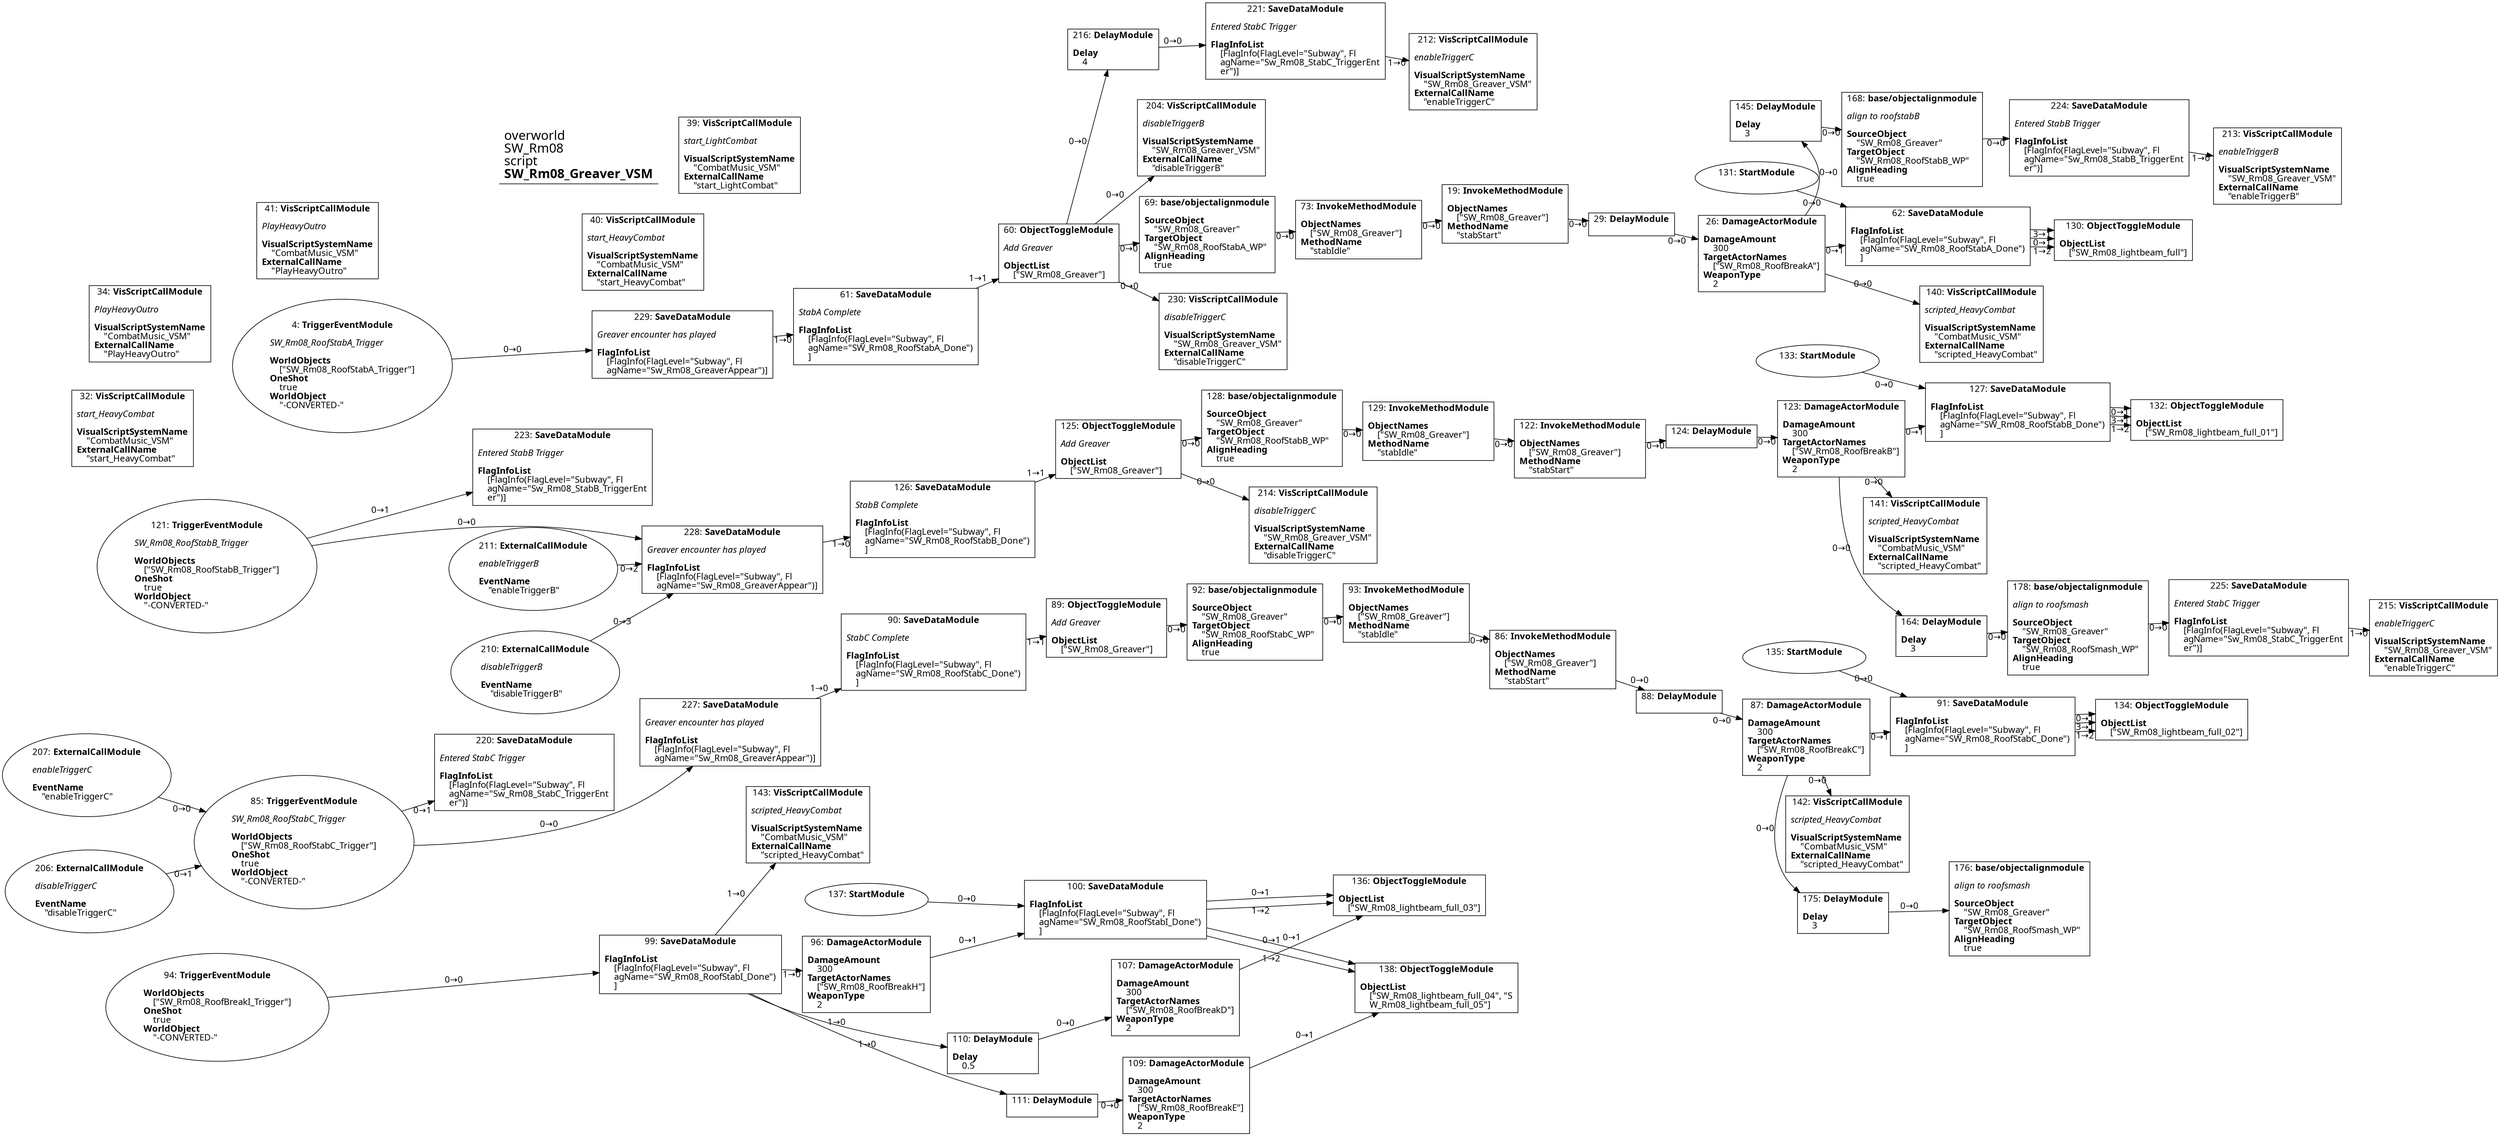 digraph {
    layout = fdp;
    overlap = prism;
    sep = "+16";
    splines = spline;

    node [ shape = box ];

    graph [ fontname = "Segoe UI" ];
    node [ fontname = "Segoe UI" ];
    edge [ fontname = "Segoe UI" ];

    4 [ label = <4: <b>TriggerEventModule</b><br/><br/><i>SW_Rm08_RoofStabA_Trigger<br align="left"/></i><br align="left"/><b>WorldObjects</b><br align="left"/>    [&quot;SW_Rm08_RoofStabA_Trigger&quot;]<br align="left"/><b>OneShot</b><br align="left"/>    true<br align="left"/><b>WorldObject</b><br align="left"/>    &quot;-CONVERTED-&quot;<br align="left"/>> ];
    4 [ shape = oval ]
    4 [ pos = "-0.388,0.19000001!" ];
    4 -> 229 [ label = "0→0" ];

    19 [ label = <19: <b>InvokeMethodModule</b><br/><br/><b>ObjectNames</b><br align="left"/>    [&quot;SW_Rm08_Greaver&quot;]<br align="left"/><b>MethodName</b><br align="left"/>    &quot;stabStart&quot;<br align="left"/>> ];
    19 [ pos = "1.396,0.19000001!" ];
    19 -> 29 [ label = "0→0" ];

    26 [ label = <26: <b>DamageActorModule</b><br/><br/><b>DamageAmount</b><br align="left"/>    300<br align="left"/><b>TargetActorNames</b><br align="left"/>    [&quot;SW_Rm08_RoofBreakA&quot;]<br align="left"/><b>WeaponType</b><br align="left"/>    2<br align="left"/>> ];
    26 [ pos = "1.746,0.19000001!" ];
    26 -> 62 [ label = "0→1" ];
    26 -> 140 [ label = "0→0" ];
    26 -> 145 [ label = "0→0" ];

    29 [ label = <29: <b>DelayModule</b><br/><br/>> ];
    29 [ pos = "1.5970001,0.19000001!" ];
    29 -> 26 [ label = "0→0" ];

    32 [ label = <32: <b>VisScriptCallModule</b><br/><br/><i>start_HeavyCombat<br align="left"/></i><br align="left"/><b>VisualScriptSystemName</b><br align="left"/>    &quot;CombatMusic_VSM&quot;<br align="left"/><b>ExternalCallName</b><br align="left"/>    &quot;start_HeavyCombat&quot;<br align="left"/>> ];
    32 [ pos = "-0.63900006,0.25500003!" ];

    34 [ label = <34: <b>VisScriptCallModule</b><br/><br/><i>PlayHeavyOutro<br align="left"/></i><br align="left"/><b>VisualScriptSystemName</b><br align="left"/>    &quot;CombatMusic_VSM&quot;<br align="left"/><b>ExternalCallName</b><br align="left"/>    &quot;PlayHeavyOutro&quot;<br align="left"/>> ];
    34 [ pos = "-0.64100003,0.34500003!" ];

    39 [ label = <39: <b>VisScriptCallModule</b><br/><br/><i>start_LightCombat<br align="left"/></i><br align="left"/><b>VisualScriptSystemName</b><br align="left"/>    &quot;CombatMusic_VSM&quot;<br align="left"/><b>ExternalCallName</b><br align="left"/>    &quot;start_LightCombat&quot;<br align="left"/>> ];
    39 [ pos = "-0.64000005,0.609!" ];

    40 [ label = <40: <b>VisScriptCallModule</b><br/><br/><i>start_HeavyCombat<br align="left"/></i><br align="left"/><b>VisualScriptSystemName</b><br align="left"/>    &quot;CombatMusic_VSM&quot;<br align="left"/><b>ExternalCallName</b><br align="left"/>    &quot;start_HeavyCombat&quot;<br align="left"/>> ];
    40 [ pos = "-0.63900006,0.52500004!" ];

    41 [ label = <41: <b>VisScriptCallModule</b><br/><br/><i>PlayHeavyOutro<br align="left"/></i><br align="left"/><b>VisualScriptSystemName</b><br align="left"/>    &quot;CombatMusic_VSM&quot;<br align="left"/><b>ExternalCallName</b><br align="left"/>    &quot;PlayHeavyOutro&quot;<br align="left"/>> ];
    41 [ pos = "-0.646,0.439!" ];

    60 [ label = <60: <b>ObjectToggleModule</b><br/><br/><i>Add Greaver<br align="left"/></i><br align="left"/><b>ObjectList</b><br align="left"/>    [&quot;SW_Rm08_Greaver&quot;]<br align="left"/>> ];
    60 [ pos = "0.68,0.19000001!" ];
    60 -> 69 [ label = "0→0" ];
    60 -> 204 [ label = "0→0" ];
    60 -> 216 [ label = "0→0" ];
    60 -> 230 [ label = "0→0" ];

    61 [ label = <61: <b>SaveDataModule</b><br/><br/><i>StabA Complete<br align="left"/></i><br align="left"/><b>FlagInfoList</b><br align="left"/>    [FlagInfo(FlagLevel=&quot;Subway&quot;, Fl<br align="left"/>    agName=&quot;SW_Rm08_RoofStabA_Done&quot;)<br align="left"/>    ]<br align="left"/>> ];
    61 [ pos = "0.425,0.19000001!" ];
    61 -> 60 [ label = "1→1" ];

    62 [ label = <62: <b>SaveDataModule</b><br/><br/><b>FlagInfoList</b><br align="left"/>    [FlagInfo(FlagLevel=&quot;Subway&quot;, Fl<br align="left"/>    agName=&quot;SW_Rm08_RoofStabA_Done&quot;)<br align="left"/>    ]<br align="left"/>> ];
    62 [ pos = "1.9490001,0.21300001!" ];
    62 -> 130 [ label = "3→1" ];
    62 -> 130 [ label = "1→2" ];
    62 -> 130 [ label = "0→1" ];

    69 [ label = <69: <b>base/objectalignmodule</b><br/><br/><b>SourceObject</b><br align="left"/>    &quot;SW_Rm08_Greaver&quot;<br align="left"/><b>TargetObject</b><br align="left"/>    &quot;SW_Rm08_RoofStabA_WP&quot;<br align="left"/><b>AlignHeading</b><br align="left"/>    true<br align="left"/>> ];
    69 [ pos = "0.92700005,0.19000001!" ];
    69 -> 73 [ label = "0→0" ];

    73 [ label = <73: <b>InvokeMethodModule</b><br/><br/><b>ObjectNames</b><br align="left"/>    [&quot;SW_Rm08_Greaver&quot;]<br align="left"/><b>MethodName</b><br align="left"/>    &quot;stabIdle&quot;<br align="left"/>> ];
    73 [ pos = "1.1320001,0.19000001!" ];
    73 -> 19 [ label = "0→0" ];

    85 [ label = <85: <b>TriggerEventModule</b><br/><br/><i>SW_Rm08_RoofStabC_Trigger<br align="left"/></i><br align="left"/><b>WorldObjects</b><br align="left"/>    [&quot;SW_Rm08_RoofStabC_Trigger&quot;]<br align="left"/><b>OneShot</b><br align="left"/>    true<br align="left"/><b>WorldObject</b><br align="left"/>    &quot;-CONVERTED-&quot;<br align="left"/>> ];
    85 [ shape = oval ]
    85 [ pos = "-0.38700002,-0.81600004!" ];
    85 -> 220 [ label = "0→1" ];
    85 -> 227 [ label = "0→0" ];

    86 [ label = <86: <b>InvokeMethodModule</b><br/><br/><b>ObjectNames</b><br align="left"/>    [&quot;SW_Rm08_Greaver&quot;]<br align="left"/><b>MethodName</b><br align="left"/>    &quot;stabStart&quot;<br align="left"/>> ];
    86 [ pos = "1.35,-0.80300003!" ];
    86 -> 88 [ label = "0→0" ];

    87 [ label = <87: <b>DamageActorModule</b><br/><br/><b>DamageAmount</b><br align="left"/>    300<br align="left"/><b>TargetActorNames</b><br align="left"/>    [&quot;SW_Rm08_RoofBreakC&quot;]<br align="left"/><b>WeaponType</b><br align="left"/>    2<br align="left"/>> ];
    87 [ pos = "1.7,-0.80300003!" ];
    87 -> 91 [ label = "0→1" ];
    87 -> 142 [ label = "0→0" ];
    87 -> 175 [ label = "0→0" ];

    88 [ label = <88: <b>DelayModule</b><br/><br/>> ];
    88 [ pos = "1.552,-0.80300003!" ];
    88 -> 87 [ label = "0→0" ];

    89 [ label = <89: <b>ObjectToggleModule</b><br/><br/><i>Add Greaver<br align="left"/></i><br align="left"/><b>ObjectList</b><br align="left"/>    [&quot;SW_Rm08_Greaver&quot;]<br align="left"/>> ];
    89 [ pos = "0.66400003,-0.80300003!" ];
    89 -> 92 [ label = "0→0" ];

    90 [ label = <90: <b>SaveDataModule</b><br/><br/><i>StabC Complete<br align="left"/></i><br align="left"/><b>FlagInfoList</b><br align="left"/>    [FlagInfo(FlagLevel=&quot;Subway&quot;, Fl<br align="left"/>    agName=&quot;SW_Rm08_RoofStabC_Done&quot;)<br align="left"/>    ]<br align="left"/>> ];
    90 [ pos = "0.384,-0.80200005!" ];
    90 -> 89 [ label = "1→1" ];

    91 [ label = <91: <b>SaveDataModule</b><br/><br/><b>FlagInfoList</b><br align="left"/>    [FlagInfo(FlagLevel=&quot;Subway&quot;, Fl<br align="left"/>    agName=&quot;SW_Rm08_RoofStabC_Done&quot;)<br align="left"/>    ]<br align="left"/>> ];
    91 [ pos = "1.9030001,-0.78000003!" ];
    91 -> 134 [ label = "0→1" ];
    91 -> 134 [ label = "1→2" ];
    91 -> 134 [ label = "3→1" ];

    92 [ label = <92: <b>base/objectalignmodule</b><br/><br/><b>SourceObject</b><br align="left"/>    &quot;SW_Rm08_Greaver&quot;<br align="left"/><b>TargetObject</b><br align="left"/>    &quot;SW_Rm08_RoofStabC_WP&quot;<br align="left"/><b>AlignHeading</b><br align="left"/>    true<br align="left"/>> ];
    92 [ pos = "0.93000007,-0.80300003!" ];
    92 -> 93 [ label = "0→0" ];

    93 [ label = <93: <b>InvokeMethodModule</b><br/><br/><b>ObjectNames</b><br align="left"/>    [&quot;SW_Rm08_Greaver&quot;]<br align="left"/><b>MethodName</b><br align="left"/>    &quot;stabIdle&quot;<br align="left"/>> ];
    93 [ pos = "1.128,-0.80300003!" ];
    93 -> 86 [ label = "0→0" ];

    94 [ label = <94: <b>TriggerEventModule</b><br/><br/><b>WorldObjects</b><br align="left"/>    [&quot;SW_Rm08_RoofBreakI_Trigger&quot;]<br align="left"/><b>OneShot</b><br align="left"/>    true<br align="left"/><b>WorldObject</b><br align="left"/>    &quot;-CONVERTED-&quot;<br align="left"/>> ];
    94 [ shape = oval ]
    94 [ pos = "-0.393,-1.2390001!" ];
    94 -> 99 [ label = "0→0" ];

    96 [ label = <96: <b>DamageActorModule</b><br/><br/><b>DamageAmount</b><br align="left"/>    300<br align="left"/><b>TargetActorNames</b><br align="left"/>    [&quot;SW_Rm08_RoofBreakH&quot;]<br align="left"/><b>WeaponType</b><br align="left"/>    2<br align="left"/>> ];
    96 [ pos = "0.082,-1.2620001!" ];
    96 -> 100 [ label = "0→1" ];

    99 [ label = <99: <b>SaveDataModule</b><br/><br/><b>FlagInfoList</b><br align="left"/>    [FlagInfo(FlagLevel=&quot;Subway&quot;, Fl<br align="left"/>    agName=&quot;SW_Rm08_RoofStabI_Done&quot;)<br align="left"/>    ]<br align="left"/>> ];
    99 [ pos = "-0.13000001,-1.2390001!" ];
    99 -> 110 [ label = "1→0" ];
    99 -> 111 [ label = "1→0" ];
    99 -> 96 [ label = "1→0" ];
    99 -> 143 [ label = "1→0" ];

    100 [ label = <100: <b>SaveDataModule</b><br/><br/><b>FlagInfoList</b><br align="left"/>    [FlagInfo(FlagLevel=&quot;Subway&quot;, Fl<br align="left"/>    agName=&quot;SW_Rm08_RoofStabI_Done&quot;)<br align="left"/>    ]<br align="left"/>> ];
    100 [ pos = "0.28500003,-1.2390001!" ];
    100 -> 136 [ label = "0→1" ];
    100 -> 138 [ label = "0→1" ];
    100 -> 136 [ label = "1→2" ];
    100 -> 138 [ label = "1→2" ];

    107 [ label = <107: <b>DamageActorModule</b><br/><br/><b>DamageAmount</b><br align="left"/>    300<br align="left"/><b>TargetActorNames</b><br align="left"/>    [&quot;SW_Rm08_RoofBreakD&quot;]<br align="left"/><b>WeaponType</b><br align="left"/>    2<br align="left"/>> ];
    107 [ pos = "0.28100002,-1.409!" ];
    107 -> 136 [ label = "0→1" ];

    109 [ label = <109: <b>DamageActorModule</b><br/><br/><b>DamageAmount</b><br align="left"/>    300<br align="left"/><b>TargetActorNames</b><br align="left"/>    [&quot;SW_Rm08_RoofBreakE&quot;]<br align="left"/><b>WeaponType</b><br align="left"/>    2<br align="left"/>> ];
    109 [ pos = "0.284,-1.562!" ];
    109 -> 138 [ label = "0→1" ];

    110 [ label = <110: <b>DelayModule</b><br/><br/><b>Delay</b><br align="left"/>    0.5<br align="left"/>> ];
    110 [ pos = "0.116000004,-1.409!" ];
    110 -> 107 [ label = "0→0" ];

    111 [ label = <111: <b>DelayModule</b><br/><br/>> ];
    111 [ pos = "0.11800001,-1.562!" ];
    111 -> 109 [ label = "0→0" ];

    121 [ label = <121: <b>TriggerEventModule</b><br/><br/><i>SW_Rm08_RoofStabB_Trigger<br align="left"/></i><br align="left"/><b>WorldObjects</b><br align="left"/>    [&quot;SW_Rm08_RoofStabB_Trigger&quot;]<br align="left"/><b>OneShot</b><br align="left"/>    true<br align="left"/><b>WorldObject</b><br align="left"/>    &quot;-CONVERTED-&quot;<br align="left"/>> ];
    121 [ shape = oval ]
    121 [ pos = "-0.374,-0.245!" ];
    121 -> 223 [ label = "0→1" ];
    121 -> 228 [ label = "0→0" ];

    122 [ label = <122: <b>InvokeMethodModule</b><br/><br/><b>ObjectNames</b><br align="left"/>    [&quot;SW_Rm08_Greaver&quot;]<br align="left"/><b>MethodName</b><br align="left"/>    &quot;stabStart&quot;<br align="left"/>> ];
    122 [ pos = "1.353,-0.245!" ];
    122 -> 124 [ label = "0→0" ];

    123 [ label = <123: <b>DamageActorModule</b><br/><br/><b>DamageAmount</b><br align="left"/>    300<br align="left"/><b>TargetActorNames</b><br align="left"/>    [&quot;SW_Rm08_RoofBreakB&quot;]<br align="left"/><b>WeaponType</b><br align="left"/>    2<br align="left"/>> ];
    123 [ pos = "1.7030001,-0.245!" ];
    123 -> 127 [ label = "0→1" ];
    123 -> 141 [ label = "0→0" ];
    123 -> 164 [ label = "0→0" ];

    124 [ label = <124: <b>DelayModule</b><br/><br/>> ];
    124 [ pos = "1.5550001,-0.245!" ];
    124 -> 123 [ label = "0→0" ];

    125 [ label = <125: <b>ObjectToggleModule</b><br/><br/><i>Add Greaver<br align="left"/></i><br align="left"/><b>ObjectList</b><br align="left"/>    [&quot;SW_Rm08_Greaver&quot;]<br align="left"/>> ];
    125 [ pos = "0.68,-0.245!" ];
    125 -> 128 [ label = "0→0" ];
    125 -> 214 [ label = "0→0" ];

    126 [ label = <126: <b>SaveDataModule</b><br/><br/><i>StabB Complete<br align="left"/></i><br align="left"/><b>FlagInfoList</b><br align="left"/>    [FlagInfo(FlagLevel=&quot;Subway&quot;, Fl<br align="left"/>    agName=&quot;SW_Rm08_RoofStabB_Done&quot;)<br align="left"/>    ]<br align="left"/>> ];
    126 [ pos = "0.42000002,-0.245!" ];
    126 -> 125 [ label = "1→1" ];

    127 [ label = <127: <b>SaveDataModule</b><br/><br/><b>FlagInfoList</b><br align="left"/>    [FlagInfo(FlagLevel=&quot;Subway&quot;, Fl<br align="left"/>    agName=&quot;SW_Rm08_RoofStabB_Done&quot;)<br align="left"/>    ]<br align="left"/>> ];
    127 [ pos = "1.9060001,-0.22200002!" ];
    127 -> 132 [ label = "0→1" ];
    127 -> 132 [ label = "1→2" ];
    127 -> 132 [ label = "3→1" ];

    128 [ label = <128: <b>base/objectalignmodule</b><br/><br/><b>SourceObject</b><br align="left"/>    &quot;SW_Rm08_Greaver&quot;<br align="left"/><b>TargetObject</b><br align="left"/>    &quot;SW_Rm08_RoofStabB_WP&quot;<br align="left"/><b>AlignHeading</b><br align="left"/>    true<br align="left"/>> ];
    128 [ pos = "0.93000007,-0.245!" ];
    128 -> 129 [ label = "0→0" ];

    129 [ label = <129: <b>InvokeMethodModule</b><br/><br/><b>ObjectNames</b><br align="left"/>    [&quot;SW_Rm08_Greaver&quot;]<br align="left"/><b>MethodName</b><br align="left"/>    &quot;stabIdle&quot;<br align="left"/>> ];
    129 [ pos = "1.131,-0.245!" ];
    129 -> 122 [ label = "0→0" ];

    130 [ label = <130: <b>ObjectToggleModule</b><br/><br/><b>ObjectList</b><br align="left"/>    [&quot;SW_Rm08_lightbeam_full&quot;]<br align="left"/>> ];
    130 [ pos = "2.232,0.215!" ];

    131 [ label = <131: <b>StartModule</b><br/><br/>> ];
    131 [ shape = oval ]
    131 [ pos = "1.7490001,0.32700002!" ];
    131 -> 62 [ label = "0→0" ];

    132 [ label = <132: <b>ObjectToggleModule</b><br/><br/><b>ObjectList</b><br align="left"/>    [&quot;SW_Rm08_lightbeam_full_01&quot;]<br align="left"/>> ];
    132 [ pos = "2.1780002,-0.22100002!" ];

    133 [ label = <133: <b>StartModule</b><br/><br/>> ];
    133 [ shape = oval ]
    133 [ pos = "1.705,-0.14500001!" ];
    133 -> 127 [ label = "0→0" ];

    134 [ label = <134: <b>ObjectToggleModule</b><br/><br/><b>ObjectList</b><br align="left"/>    [&quot;SW_Rm08_lightbeam_full_02&quot;]<br align="left"/>> ];
    134 [ pos = "2.177,-0.777!" ];

    135 [ label = <135: <b>StartModule</b><br/><br/>> ];
    135 [ shape = oval ]
    135 [ pos = "1.7090001,-0.72!" ];
    135 -> 91 [ label = "0→0" ];

    136 [ label = <136: <b>ObjectToggleModule</b><br/><br/><b>ObjectList</b><br align="left"/>    [&quot;SW_Rm08_lightbeam_full_03&quot;]<br align="left"/>> ];
    136 [ pos = "0.748,-1.296!" ];

    137 [ label = <137: <b>StartModule</b><br/><br/>> ];
    137 [ shape = oval ]
    137 [ pos = "0.097,-1.149!" ];
    137 -> 100 [ label = "0→0" ];

    138 [ label = <138: <b>ObjectToggleModule</b><br/><br/><b>ObjectList</b><br align="left"/>    [&quot;SW_Rm08_lightbeam_full_04&quot;, &quot;S<br align="left"/>    W_Rm08_lightbeam_full_05&quot;]<br align="left"/>> ];
    138 [ pos = "0.748,-1.5100001!" ];

    140 [ label = <140: <b>VisScriptCallModule</b><br/><br/><i>scripted_HeavyCombat<br align="left"/></i><br align="left"/><b>VisualScriptSystemName</b><br align="left"/>    &quot;CombatMusic_VSM&quot;<br align="left"/><b>ExternalCallName</b><br align="left"/>    &quot;scripted_HeavyCombat&quot;<br align="left"/>> ];
    140 [ pos = "1.9490001,0.065000005!" ];

    141 [ label = <141: <b>VisScriptCallModule</b><br/><br/><i>scripted_HeavyCombat<br align="left"/></i><br align="left"/><b>VisualScriptSystemName</b><br align="left"/>    &quot;CombatMusic_VSM&quot;<br align="left"/><b>ExternalCallName</b><br align="left"/>    &quot;scripted_HeavyCombat&quot;<br align="left"/>> ];
    141 [ pos = "1.914,-0.37100002!" ];

    142 [ label = <142: <b>VisScriptCallModule</b><br/><br/><i>scripted_HeavyCombat<br align="left"/></i><br align="left"/><b>VisualScriptSystemName</b><br align="left"/>    &quot;CombatMusic_VSM&quot;<br align="left"/><b>ExternalCallName</b><br align="left"/>    &quot;scripted_HeavyCombat&quot;<br align="left"/>> ];
    142 [ pos = "1.9030001,-0.94900006!" ];

    143 [ label = <143: <b>VisScriptCallModule</b><br/><br/><i>scripted_HeavyCombat<br align="left"/></i><br align="left"/><b>VisualScriptSystemName</b><br align="left"/>    &quot;CombatMusic_VSM&quot;<br align="left"/><b>ExternalCallName</b><br align="left"/>    &quot;scripted_HeavyCombat&quot;<br align="left"/>> ];
    143 [ pos = "0.09200001,-1.077!" ];

    145 [ label = <145: <b>DelayModule</b><br/><br/><b>Delay</b><br align="left"/>    3<br align="left"/>> ];
    145 [ pos = "1.955,0.51000005!" ];
    145 -> 168 [ label = "0→0" ];

    164 [ label = <164: <b>DelayModule</b><br/><br/><b>Delay</b><br align="left"/>    3<br align="left"/>> ];
    164 [ pos = "1.9190001,-0.448!" ];
    164 -> 178 [ label = "0→0" ];

    168 [ label = <168: <b>base/objectalignmodule</b><br/><br/><i>align to roofstabB<br align="left"/></i><br align="left"/><b>SourceObject</b><br align="left"/>    &quot;SW_Rm08_Greaver&quot;<br align="left"/><b>TargetObject</b><br align="left"/>    &quot;SW_Rm08_RoofStabB_WP&quot;<br align="left"/><b>AlignHeading</b><br align="left"/>    true<br align="left"/>> ];
    168 [ pos = "2.137,0.51000005!" ];
    168 -> 224 [ label = "0→0" ];

    175 [ label = <175: <b>DelayModule</b><br/><br/><b>Delay</b><br align="left"/>    3<br align="left"/>> ];
    175 [ pos = "1.9030001,-1.0430001!" ];
    175 -> 176 [ label = "0→0" ];

    176 [ label = <176: <b>base/objectalignmodule</b><br/><br/><i>align to roofsmash<br align="left"/></i><br align="left"/><b>SourceObject</b><br align="left"/>    &quot;SW_Rm08_Greaver&quot;<br align="left"/><b>TargetObject</b><br align="left"/>    &quot;SW_Rm08_RoofSmash_WP&quot;<br align="left"/><b>AlignHeading</b><br align="left"/>    true<br align="left"/>> ];
    176 [ pos = "2.089,-1.0430001!" ];

    178 [ label = <178: <b>base/objectalignmodule</b><br/><br/><i>align to roofsmash<br align="left"/></i><br align="left"/><b>SourceObject</b><br align="left"/>    &quot;SW_Rm08_Greaver&quot;<br align="left"/><b>TargetObject</b><br align="left"/>    &quot;SW_Rm08_RoofSmash_WP&quot;<br align="left"/><b>AlignHeading</b><br align="left"/>    true<br align="left"/>> ];
    178 [ pos = "2.0970001,-0.448!" ];
    178 -> 225 [ label = "0→0" ];

    204 [ label = <204: <b>VisScriptCallModule</b><br/><br/><i>disableTriggerB<br align="left"/></i><br align="left"/><b>VisualScriptSystemName</b><br align="left"/>    &quot;SW_Rm08_Greaver_VSM&quot;<br align="left"/><b>ExternalCallName</b><br align="left"/>    &quot;disableTriggerB&quot;<br align="left"/>> ];
    204 [ pos = "0.93200004,0.287!" ];

    206 [ label = <206: <b>ExternalCallModule</b><br/><br/><i>disableTriggerC<br align="left"/></i><br align="left"/><b>EventName</b><br align="left"/>    &quot;disableTriggerC&quot;<br align="left"/>> ];
    206 [ shape = oval ]
    206 [ pos = "-0.62,-0.90300006!" ];
    206 -> 85 [ label = "0→1" ];

    207 [ label = <207: <b>ExternalCallModule</b><br/><br/><i>enableTriggerC<br align="left"/></i><br align="left"/><b>EventName</b><br align="left"/>    &quot;enableTriggerC&quot;<br align="left"/>> ];
    207 [ shape = oval ]
    207 [ pos = "-0.624,-0.76400006!" ];
    207 -> 85 [ label = "0→0" ];

    210 [ label = <210: <b>ExternalCallModule</b><br/><br/><i>disableTriggerB<br align="left"/></i><br align="left"/><b>EventName</b><br align="left"/>    &quot;disableTriggerB&quot;<br align="left"/>> ];
    210 [ shape = oval ]
    210 [ pos = "-0.15200001,-0.395!" ];
    210 -> 228 [ label = "0→3" ];

    211 [ label = <211: <b>ExternalCallModule</b><br/><br/><i>enableTriggerB<br align="left"/></i><br align="left"/><b>EventName</b><br align="left"/>    &quot;enableTriggerB&quot;<br align="left"/>> ];
    211 [ shape = oval ]
    211 [ pos = "-0.149,-0.316!" ];
    211 -> 228 [ label = "0→2" ];

    212 [ label = <212: <b>VisScriptCallModule</b><br/><br/><i>enableTriggerC<br align="left"/></i><br align="left"/><b>VisualScriptSystemName</b><br align="left"/>    &quot;SW_Rm08_Greaver_VSM&quot;<br align="left"/><b>ExternalCallName</b><br align="left"/>    &quot;enableTriggerC&quot;<br align="left"/>> ];
    212 [ pos = "1.368,0.499!" ];

    213 [ label = <213: <b>VisScriptCallModule</b><br/><br/><i>enableTriggerB<br align="left"/></i><br align="left"/><b>VisualScriptSystemName</b><br align="left"/>    &quot;SW_Rm08_Greaver_VSM&quot;<br align="left"/><b>ExternalCallName</b><br align="left"/>    &quot;enableTriggerB&quot;<br align="left"/>> ];
    213 [ pos = "2.595,0.48700002!" ];

    214 [ label = <214: <b>VisScriptCallModule</b><br/><br/><i>disableTriggerC<br align="left"/></i><br align="left"/><b>VisualScriptSystemName</b><br align="left"/>    &quot;SW_Rm08_Greaver_VSM&quot;<br align="left"/><b>ExternalCallName</b><br align="left"/>    &quot;disableTriggerC&quot;<br align="left"/>> ];
    214 [ pos = "0.933,-0.358!" ];

    215 [ label = <215: <b>VisScriptCallModule</b><br/><br/><i>enableTriggerC<br align="left"/></i><br align="left"/><b>VisualScriptSystemName</b><br align="left"/>    &quot;SW_Rm08_Greaver_VSM&quot;<br align="left"/><b>ExternalCallName</b><br align="left"/>    &quot;enableTriggerC&quot;<br align="left"/>> ];
    215 [ pos = "2.5110002,-0.47100002!" ];

    216 [ label = <216: <b>DelayModule</b><br/><br/><b>Delay</b><br align="left"/>    4<br align="left"/>> ];
    216 [ pos = "0.933,0.522!" ];
    216 -> 221 [ label = "0→0" ];

    220 [ label = <220: <b>SaveDataModule</b><br/><br/><i>Entered StabC Trigger<br align="left"/></i><br align="left"/><b>FlagInfoList</b><br align="left"/>    [FlagInfo(FlagLevel=&quot;Subway&quot;, Fl<br align="left"/>    agName=&quot;Sw_Rm08_StabC_TriggerEnt<br align="left"/>    er&quot;)]<br align="left"/>> ];
    220 [ pos = "-0.13100001,-0.61800003!" ];

    221 [ label = <221: <b>SaveDataModule</b><br/><br/><i>Entered StabC Trigger<br align="left"/></i><br align="left"/><b>FlagInfoList</b><br align="left"/>    [FlagInfo(FlagLevel=&quot;Subway&quot;, Fl<br align="left"/>    agName=&quot;Sw_Rm08_StabC_TriggerEnt<br align="left"/>    er&quot;)]<br align="left"/>> ];
    221 [ pos = "1.1170001,0.522!" ];
    221 -> 212 [ label = "1→0" ];

    223 [ label = <223: <b>SaveDataModule</b><br/><br/><i>Entered StabB Trigger<br align="left"/></i><br align="left"/><b>FlagInfoList</b><br align="left"/>    [FlagInfo(FlagLevel=&quot;Subway&quot;, Fl<br align="left"/>    agName=&quot;Sw_Rm08_StabB_TriggerEnt<br align="left"/>    er&quot;)]<br align="left"/>> ];
    223 [ pos = "-0.12900001,-0.059000004!" ];

    224 [ label = <224: <b>SaveDataModule</b><br/><br/><i>Entered StabB Trigger<br align="left"/></i><br align="left"/><b>FlagInfoList</b><br align="left"/>    [FlagInfo(FlagLevel=&quot;Subway&quot;, Fl<br align="left"/>    agName=&quot;Sw_Rm08_StabB_TriggerEnt<br align="left"/>    er&quot;)]<br align="left"/>> ];
    224 [ pos = "2.352,0.51000005!" ];
    224 -> 213 [ label = "1→0" ];

    225 [ label = <225: <b>SaveDataModule</b><br/><br/><i>Entered StabC Trigger<br align="left"/></i><br align="left"/><b>FlagInfoList</b><br align="left"/>    [FlagInfo(FlagLevel=&quot;Subway&quot;, Fl<br align="left"/>    agName=&quot;Sw_Rm08_StabC_TriggerEnt<br align="left"/>    er&quot;)]<br align="left"/>> ];
    225 [ pos = "2.2810001,-0.448!" ];
    225 -> 215 [ label = "1→0" ];

    227 [ label = <227: <b>SaveDataModule</b><br/><br/><i>Greaver encounter has played<br align="left"/></i><br align="left"/><b>FlagInfoList</b><br align="left"/>    [FlagInfo(FlagLevel=&quot;Subway&quot;, Fl<br align="left"/>    agName=&quot;Sw_Rm08_GreaverAppear&quot;)]<br align="left"/>> ];
    227 [ pos = "0.142,-0.81600004!" ];
    227 -> 90 [ label = "1→0" ];

    228 [ label = <228: <b>SaveDataModule</b><br/><br/><i>Greaver encounter has played<br align="left"/></i><br align="left"/><b>FlagInfoList</b><br align="left"/>    [FlagInfo(FlagLevel=&quot;Subway&quot;, Fl<br align="left"/>    agName=&quot;Sw_Rm08_GreaverAppear&quot;)]<br align="left"/>> ];
    228 [ pos = "0.142,-0.245!" ];
    228 -> 126 [ label = "1→0" ];

    229 [ label = <229: <b>SaveDataModule</b><br/><br/><i>Greaver encounter has played<br align="left"/></i><br align="left"/><b>FlagInfoList</b><br align="left"/>    [FlagInfo(FlagLevel=&quot;Subway&quot;, Fl<br align="left"/>    agName=&quot;Sw_Rm08_GreaverAppear&quot;)]<br align="left"/>> ];
    229 [ pos = "0.147,0.19000001!" ];
    229 -> 61 [ label = "1→0" ];

    230 [ label = <230: <b>VisScriptCallModule</b><br/><br/><i>disableTriggerC<br align="left"/></i><br align="left"/><b>VisualScriptSystemName</b><br align="left"/>    &quot;SW_Rm08_Greaver_VSM&quot;<br align="left"/><b>ExternalCallName</b><br align="left"/>    &quot;disableTriggerC&quot;<br align="left"/>> ];
    230 [ pos = "0.92600006,0.076000005!" ];

    title [ pos = "-0.647,0.61!" ];
    title [ shape = underline ];
    title [ label = <<font point-size="20">overworld<br align="left"/>SW_Rm08<br align="left"/>script<br align="left"/><b>SW_Rm08_Greaver_VSM</b><br align="left"/></font>> ];
}
